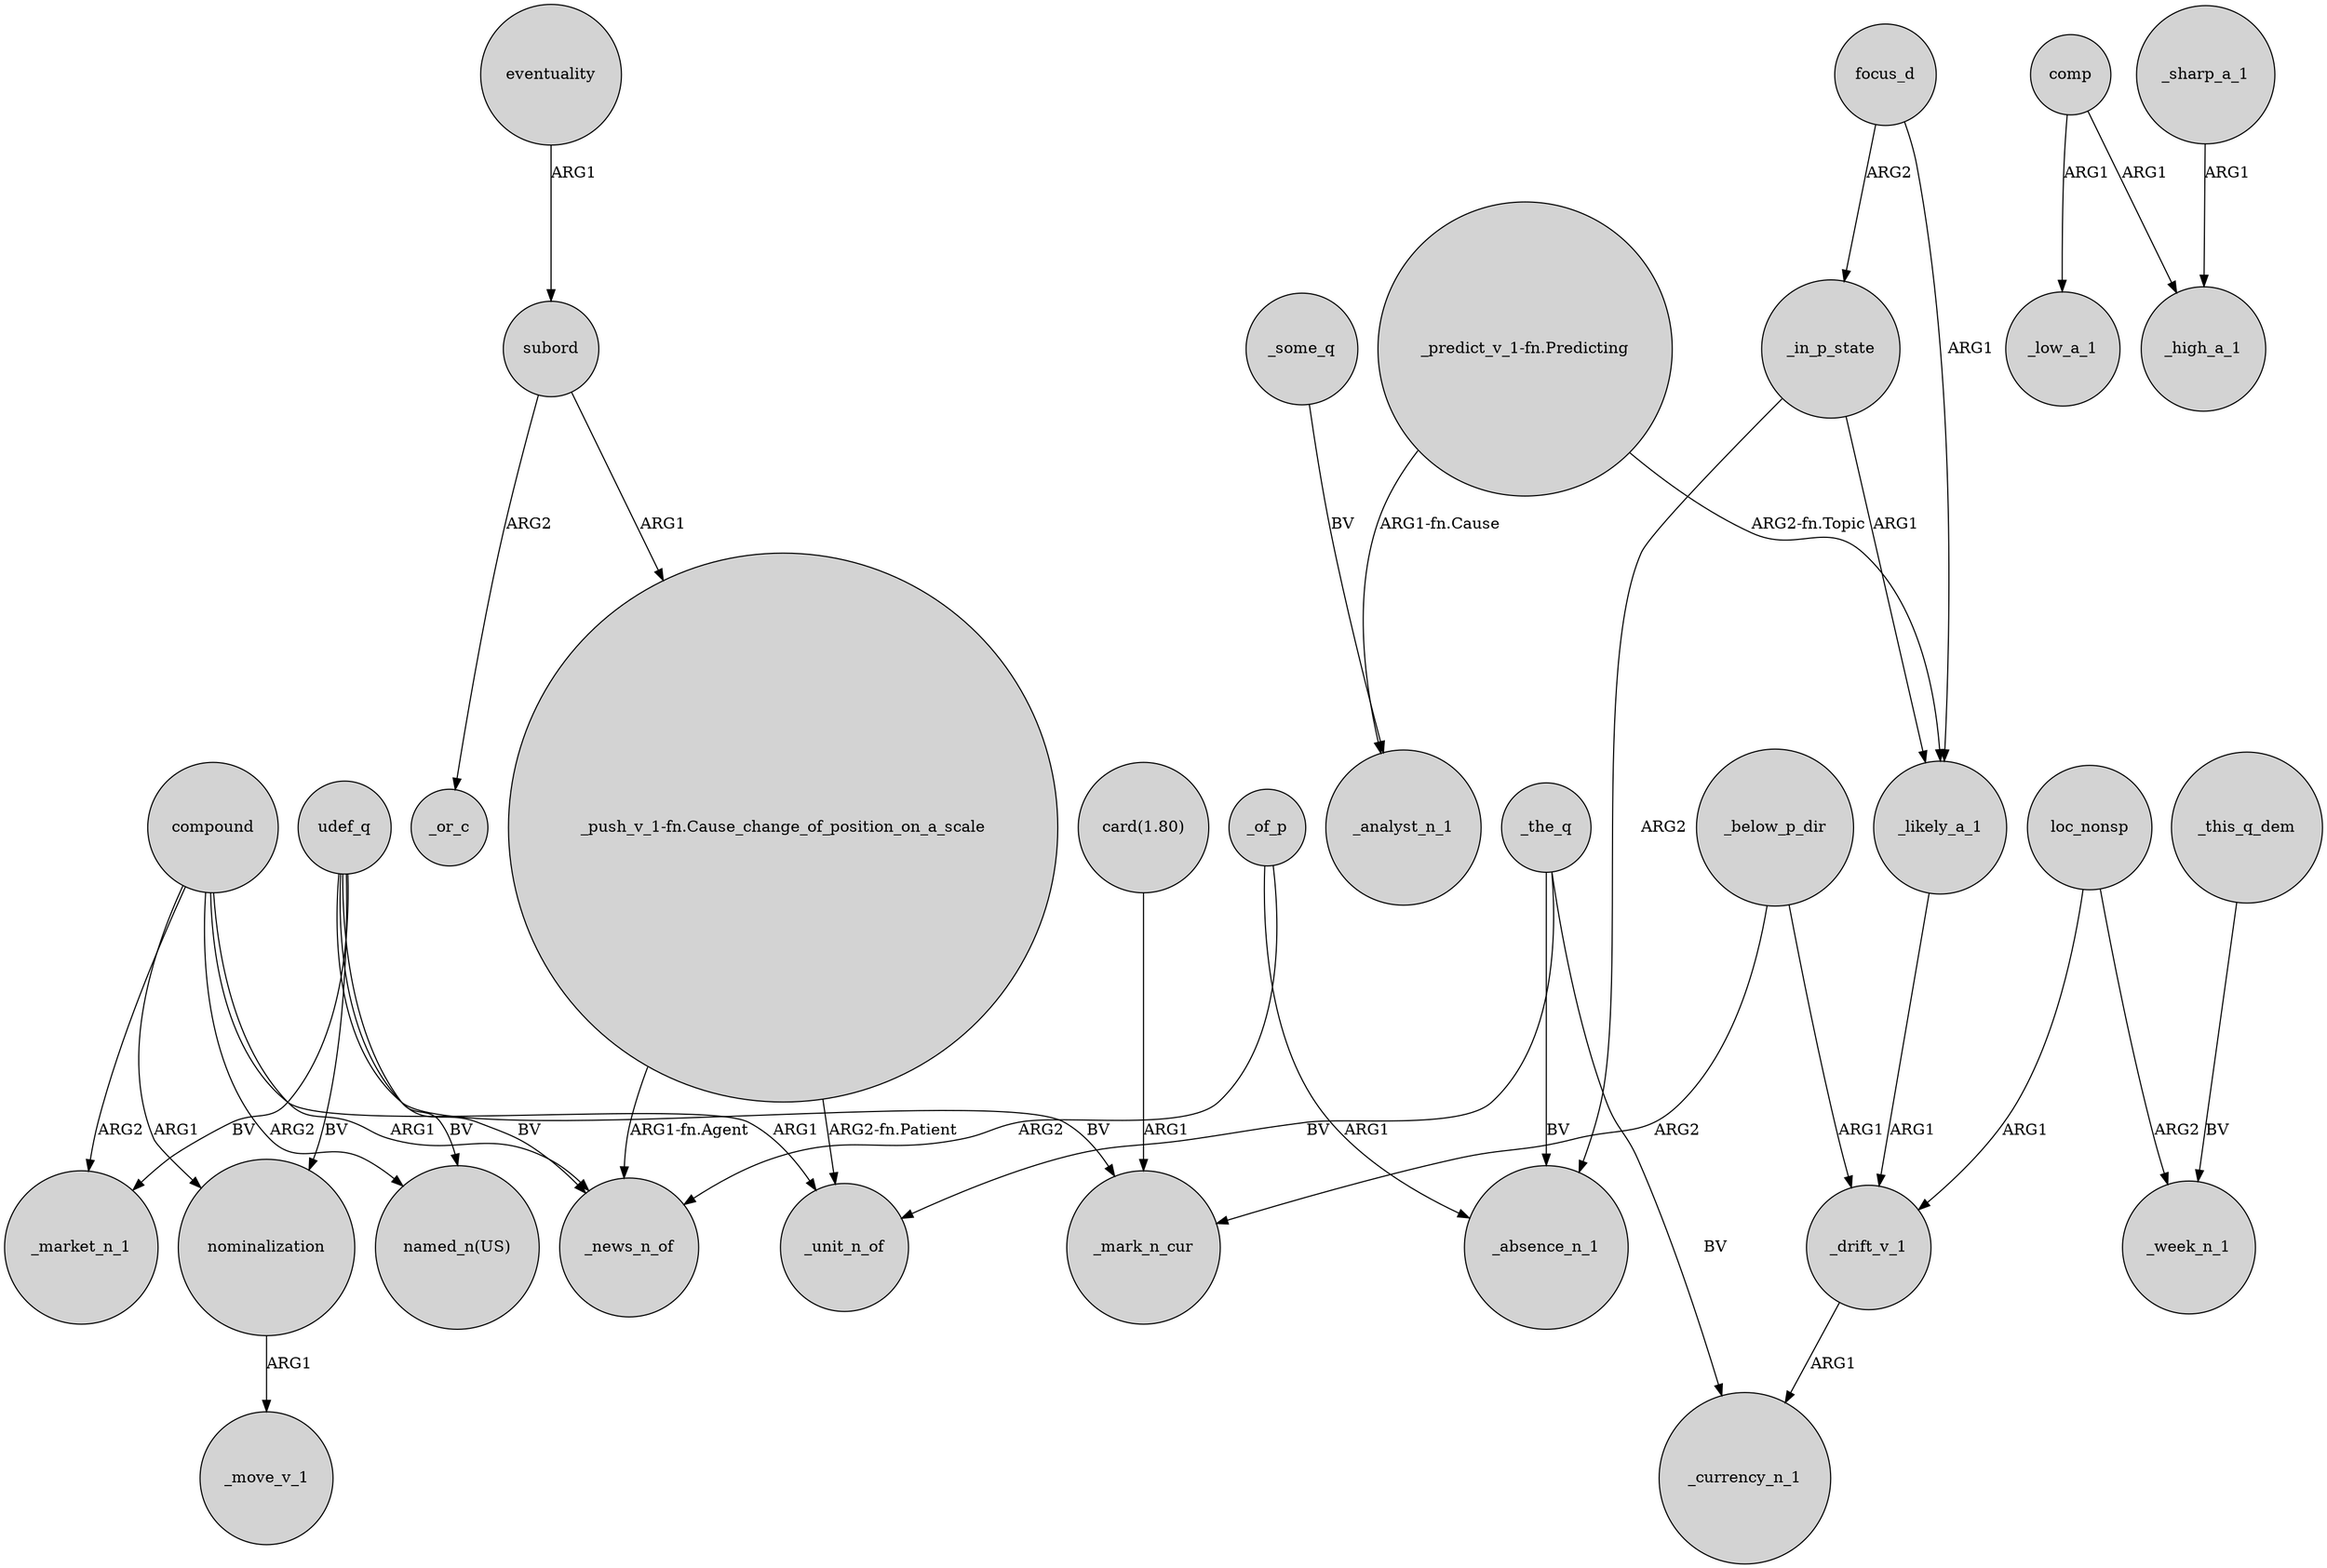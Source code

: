 digraph {
	node [shape=circle style=filled]
	compound -> _market_n_1 [label=ARG2]
	"card(1.80)" -> _mark_n_cur [label=ARG1]
	udef_q -> "named_n(US)" [label=BV]
	_in_p_state -> _likely_a_1 [label=ARG1]
	_below_p_dir -> _mark_n_cur [label=ARG2]
	compound -> _unit_n_of [label=ARG1]
	subord -> "_push_v_1-fn.Cause_change_of_position_on_a_scale" [label=ARG1]
	_in_p_state -> _absence_n_1 [label=ARG2]
	focus_d -> _in_p_state [label=ARG2]
	focus_d -> _likely_a_1 [label=ARG1]
	udef_q -> _mark_n_cur [label=BV]
	subord -> _or_c [label=ARG2]
	udef_q -> _market_n_1 [label=BV]
	comp -> _high_a_1 [label=ARG1]
	"_push_v_1-fn.Cause_change_of_position_on_a_scale" -> _news_n_of [label="ARG1-fn.Agent"]
	_of_p -> _absence_n_1 [label=ARG1]
	compound -> "named_n(US)" [label=ARG2]
	eventuality -> subord [label=ARG1]
	_this_q_dem -> _week_n_1 [label=BV]
	loc_nonsp -> _week_n_1 [label=ARG2]
	_of_p -> _news_n_of [label=ARG2]
	_sharp_a_1 -> _high_a_1 [label=ARG1]
	_below_p_dir -> _drift_v_1 [label=ARG1]
	_the_q -> _absence_n_1 [label=BV]
	_some_q -> _analyst_n_1 [label=BV]
	udef_q -> nominalization [label=BV]
	"_push_v_1-fn.Cause_change_of_position_on_a_scale" -> _unit_n_of [label="ARG2-fn.Patient"]
	"_predict_v_1-fn.Predicting" -> _analyst_n_1 [label="ARG1-fn.Cause"]
	udef_q -> _news_n_of [label=BV]
	"_predict_v_1-fn.Predicting" -> _likely_a_1 [label="ARG2-fn.Topic"]
	_the_q -> _currency_n_1 [label=BV]
	_likely_a_1 -> _drift_v_1 [label=ARG1]
	compound -> _news_n_of [label=ARG1]
	_drift_v_1 -> _currency_n_1 [label=ARG1]
	loc_nonsp -> _drift_v_1 [label=ARG1]
	_the_q -> _unit_n_of [label=BV]
	compound -> nominalization [label=ARG1]
	nominalization -> _move_v_1 [label=ARG1]
	comp -> _low_a_1 [label=ARG1]
}
